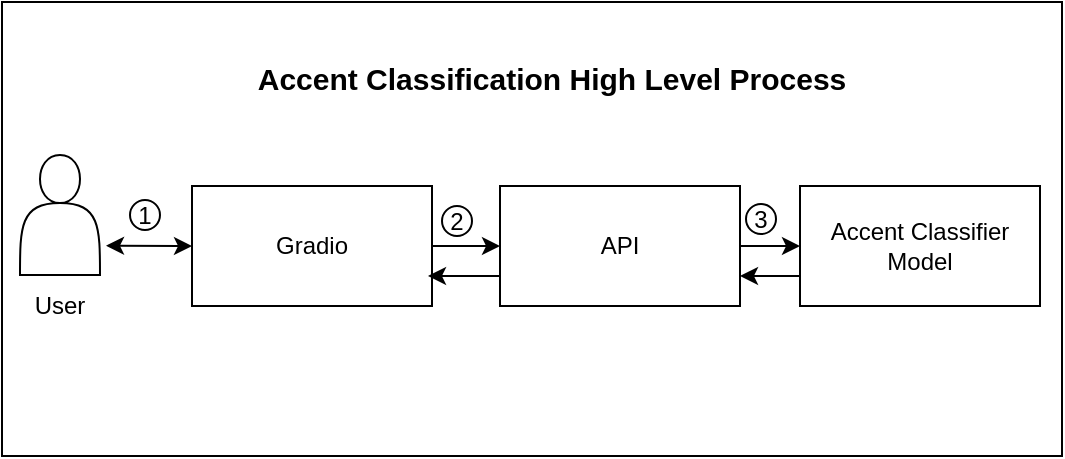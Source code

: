 <mxfile version="24.7.8">
  <diagram name="Page-1" id="ux-xhi-C1XFqPwV9VUEr">
    <mxGraphModel dx="792" dy="1182" grid="1" gridSize="10" guides="1" tooltips="1" connect="1" arrows="1" fold="1" page="1" pageScale="1" pageWidth="850" pageHeight="1100" math="0" shadow="0">
      <root>
        <mxCell id="0" />
        <mxCell id="1" parent="0" />
        <mxCell id="QGp7JBuP-bVQCIqEcSqE-9" value="" style="rounded=0;whiteSpace=wrap;html=1;" parent="1" vertex="1">
          <mxGeometry x="71" y="383" width="530" height="227" as="geometry" />
        </mxCell>
        <mxCell id="QGp7JBuP-bVQCIqEcSqE-14" style="edgeStyle=orthogonalEdgeStyle;rounded=0;orthogonalLoop=1;jettySize=auto;html=1;exitX=0;exitY=0.75;exitDx=0;exitDy=0;entryX=1;entryY=0.75;entryDx=0;entryDy=0;" parent="1" source="v7R2SqKS8okpCNfLnLLp-1" target="v7R2SqKS8okpCNfLnLLp-2" edge="1">
          <mxGeometry relative="1" as="geometry" />
        </mxCell>
        <mxCell id="v7R2SqKS8okpCNfLnLLp-1" value="Accent Classifier&lt;div&gt;Model&lt;/div&gt;" style="rounded=0;whiteSpace=wrap;html=1;" parent="1" vertex="1">
          <mxGeometry x="470" y="475" width="120" height="60" as="geometry" />
        </mxCell>
        <mxCell id="QGp7JBuP-bVQCIqEcSqE-5" style="edgeStyle=orthogonalEdgeStyle;rounded=0;orthogonalLoop=1;jettySize=auto;html=1;entryX=0;entryY=0.5;entryDx=0;entryDy=0;" parent="1" source="v7R2SqKS8okpCNfLnLLp-2" target="v7R2SqKS8okpCNfLnLLp-1" edge="1">
          <mxGeometry relative="1" as="geometry" />
        </mxCell>
        <mxCell id="v7R2SqKS8okpCNfLnLLp-2" value="API" style="rounded=0;whiteSpace=wrap;html=1;" parent="1" vertex="1">
          <mxGeometry x="320" y="475" width="120" height="60" as="geometry" />
        </mxCell>
        <mxCell id="QGp7JBuP-bVQCIqEcSqE-4" style="edgeStyle=orthogonalEdgeStyle;rounded=0;orthogonalLoop=1;jettySize=auto;html=1;exitX=1;exitY=0.5;exitDx=0;exitDy=0;entryX=0;entryY=0.5;entryDx=0;entryDy=0;" parent="1" source="v7R2SqKS8okpCNfLnLLp-3" target="v7R2SqKS8okpCNfLnLLp-2" edge="1">
          <mxGeometry relative="1" as="geometry" />
        </mxCell>
        <mxCell id="v7R2SqKS8okpCNfLnLLp-3" value="Gradio" style="rounded=0;whiteSpace=wrap;html=1;" parent="1" vertex="1">
          <mxGeometry x="166" y="475" width="120" height="60" as="geometry" />
        </mxCell>
        <mxCell id="QGp7JBuP-bVQCIqEcSqE-1" value="" style="shape=actor;whiteSpace=wrap;html=1;" parent="1" vertex="1">
          <mxGeometry x="80" y="459.5" width="40" height="60" as="geometry" />
        </mxCell>
        <mxCell id="QGp7JBuP-bVQCIqEcSqE-8" value="&lt;font style=&quot;font-size: 15px;&quot;&gt;&lt;b&gt;Accent Classification High Level Process&lt;/b&gt;&lt;/font&gt;" style="text;html=1;align=center;verticalAlign=middle;whiteSpace=wrap;rounded=0;" parent="1" vertex="1">
          <mxGeometry x="186" y="406" width="320" height="30" as="geometry" />
        </mxCell>
        <mxCell id="QGp7JBuP-bVQCIqEcSqE-10" value="1" style="ellipse;whiteSpace=wrap;html=1;aspect=fixed;" parent="1" vertex="1">
          <mxGeometry x="135" y="482" width="15" height="15" as="geometry" />
        </mxCell>
        <mxCell id="QGp7JBuP-bVQCIqEcSqE-12" value="2" style="ellipse;whiteSpace=wrap;html=1;aspect=fixed;" parent="1" vertex="1">
          <mxGeometry x="291" y="485" width="15" height="15" as="geometry" />
        </mxCell>
        <mxCell id="QGp7JBuP-bVQCIqEcSqE-13" value="3" style="ellipse;whiteSpace=wrap;html=1;aspect=fixed;" parent="1" vertex="1">
          <mxGeometry x="443" y="484" width="15" height="15" as="geometry" />
        </mxCell>
        <mxCell id="QGp7JBuP-bVQCIqEcSqE-15" style="edgeStyle=orthogonalEdgeStyle;rounded=0;orthogonalLoop=1;jettySize=auto;html=1;exitX=0;exitY=0.75;exitDx=0;exitDy=0;entryX=0.983;entryY=0.763;entryDx=0;entryDy=0;entryPerimeter=0;" parent="1" source="v7R2SqKS8okpCNfLnLLp-2" target="v7R2SqKS8okpCNfLnLLp-3" edge="1">
          <mxGeometry relative="1" as="geometry" />
        </mxCell>
        <mxCell id="QGp7JBuP-bVQCIqEcSqE-20" value="" style="endArrow=classic;startArrow=classic;html=1;rounded=0;entryX=0;entryY=0.5;entryDx=0;entryDy=0;" parent="1" target="v7R2SqKS8okpCNfLnLLp-3" edge="1">
          <mxGeometry width="50" height="50" relative="1" as="geometry">
            <mxPoint x="123" y="504.88" as="sourcePoint" />
            <mxPoint x="157" y="504.88" as="targetPoint" />
          </mxGeometry>
        </mxCell>
        <mxCell id="QGp7JBuP-bVQCIqEcSqE-21" value="User" style="text;html=1;align=center;verticalAlign=middle;whiteSpace=wrap;rounded=0;" parent="1" vertex="1">
          <mxGeometry x="70" y="520" width="60" height="30" as="geometry" />
        </mxCell>
      </root>
    </mxGraphModel>
  </diagram>
</mxfile>
